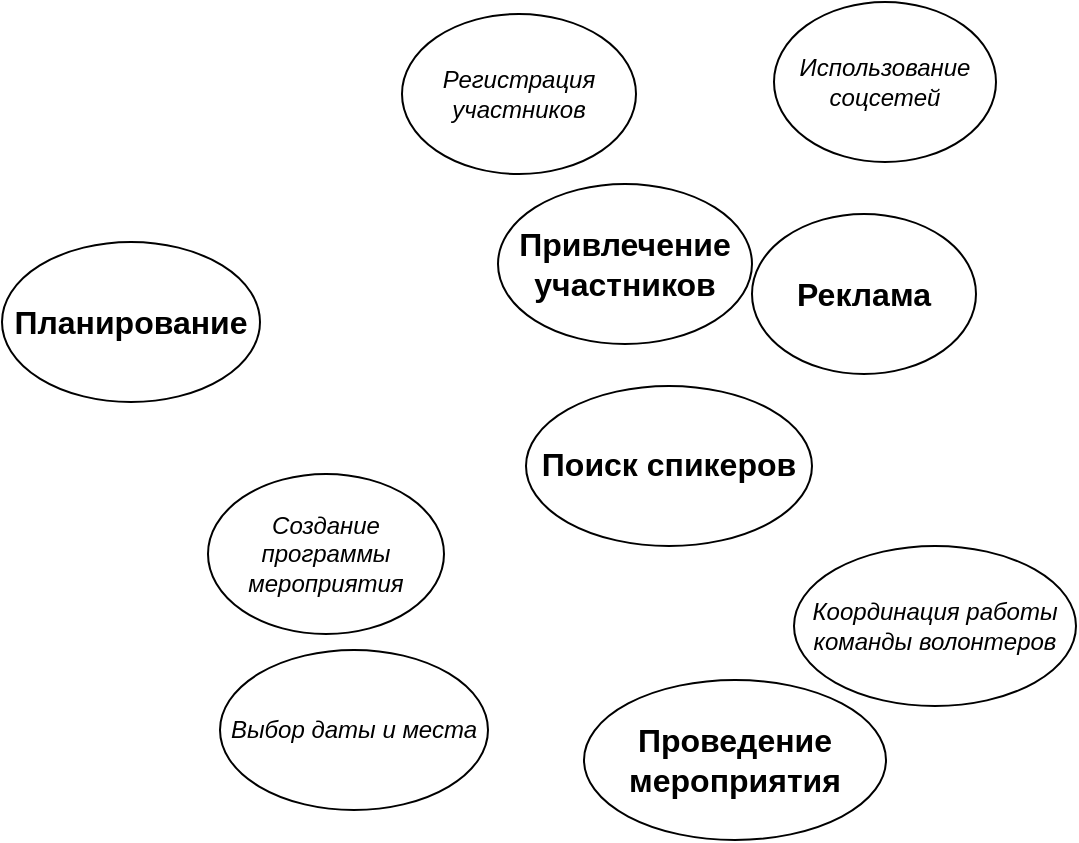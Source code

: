 <mxfile version="26.0.14">
  <diagram name="Страница — 1" id="alg1FltjNgYqF64cATI-">
    <mxGraphModel dx="1391" dy="897" grid="0" gridSize="10" guides="1" tooltips="1" connect="1" arrows="1" fold="1" page="0" pageScale="1" pageWidth="827" pageHeight="1169" math="0" shadow="0">
      <root>
        <mxCell id="0" />
        <mxCell id="1" parent="0" />
        <mxCell id="CgsKlKYqrs1iZS2f-93M-1" value="&lt;b&gt;&lt;font style=&quot;font-size: 16px;&quot;&gt;Планирование&lt;/font&gt;&lt;/b&gt;" style="ellipse;whiteSpace=wrap;html=1;" vertex="1" parent="1">
          <mxGeometry x="-384" y="50" width="129" height="80" as="geometry" />
        </mxCell>
        <mxCell id="CgsKlKYqrs1iZS2f-93M-3" value="&lt;b&gt;&lt;span style=&quot;font-size: 12pt; line-height: 115%;&quot;&gt;&lt;font face=&quot;Helvetica&quot;&gt;Поиск спикеров&lt;/font&gt;&lt;/span&gt;&lt;/b&gt;" style="ellipse;whiteSpace=wrap;html=1;" vertex="1" parent="1">
          <mxGeometry x="-122" y="122" width="143" height="80" as="geometry" />
        </mxCell>
        <mxCell id="CgsKlKYqrs1iZS2f-93M-4" value="&lt;font style=&quot;font-size: 16px;&quot;&gt;&lt;b&gt;Привлечение участников&lt;/b&gt;&lt;/font&gt;" style="ellipse;whiteSpace=wrap;html=1;" vertex="1" parent="1">
          <mxGeometry x="-136" y="21" width="127" height="80" as="geometry" />
        </mxCell>
        <mxCell id="CgsKlKYqrs1iZS2f-93M-5" value="&lt;font style=&quot;font-size: 16px;&quot;&gt;&lt;b&gt;Реклама&lt;/b&gt;&lt;/font&gt;" style="ellipse;whiteSpace=wrap;html=1;" vertex="1" parent="1">
          <mxGeometry x="-9" y="36" width="112" height="80" as="geometry" />
        </mxCell>
        <mxCell id="CgsKlKYqrs1iZS2f-93M-6" value="&lt;font style=&quot;font-size: 16px;&quot;&gt;&lt;b&gt;Проведение мероприятия&lt;/b&gt;&lt;/font&gt;" style="ellipse;whiteSpace=wrap;html=1;" vertex="1" parent="1">
          <mxGeometry x="-93" y="269" width="151" height="80" as="geometry" />
        </mxCell>
        <mxCell id="CgsKlKYqrs1iZS2f-93M-7" value="&lt;i&gt;Создание программы мероприятия&lt;/i&gt;" style="ellipse;whiteSpace=wrap;html=1;" vertex="1" parent="1">
          <mxGeometry x="-281" y="166" width="118" height="80" as="geometry" />
        </mxCell>
        <mxCell id="CgsKlKYqrs1iZS2f-93M-8" value="&lt;i&gt;Выбор даты и места&lt;/i&gt;" style="ellipse;whiteSpace=wrap;html=1;" vertex="1" parent="1">
          <mxGeometry x="-275" y="254" width="134" height="80" as="geometry" />
        </mxCell>
        <mxCell id="CgsKlKYqrs1iZS2f-93M-10" value="&lt;i&gt;Регистрация участников&lt;/i&gt;" style="ellipse;whiteSpace=wrap;html=1;" vertex="1" parent="1">
          <mxGeometry x="-184" y="-64" width="117" height="80" as="geometry" />
        </mxCell>
        <mxCell id="CgsKlKYqrs1iZS2f-93M-11" value="&lt;i&gt;Использование соцсетей&lt;/i&gt;" style="ellipse;whiteSpace=wrap;html=1;" vertex="1" parent="1">
          <mxGeometry x="2" y="-70" width="111" height="80" as="geometry" />
        </mxCell>
        <mxCell id="CgsKlKYqrs1iZS2f-93M-13" value="&lt;i&gt;Координация работы команды волонтеров&lt;/i&gt;" style="ellipse;whiteSpace=wrap;html=1;" vertex="1" parent="1">
          <mxGeometry x="12" y="202" width="141" height="80" as="geometry" />
        </mxCell>
      </root>
    </mxGraphModel>
  </diagram>
</mxfile>
